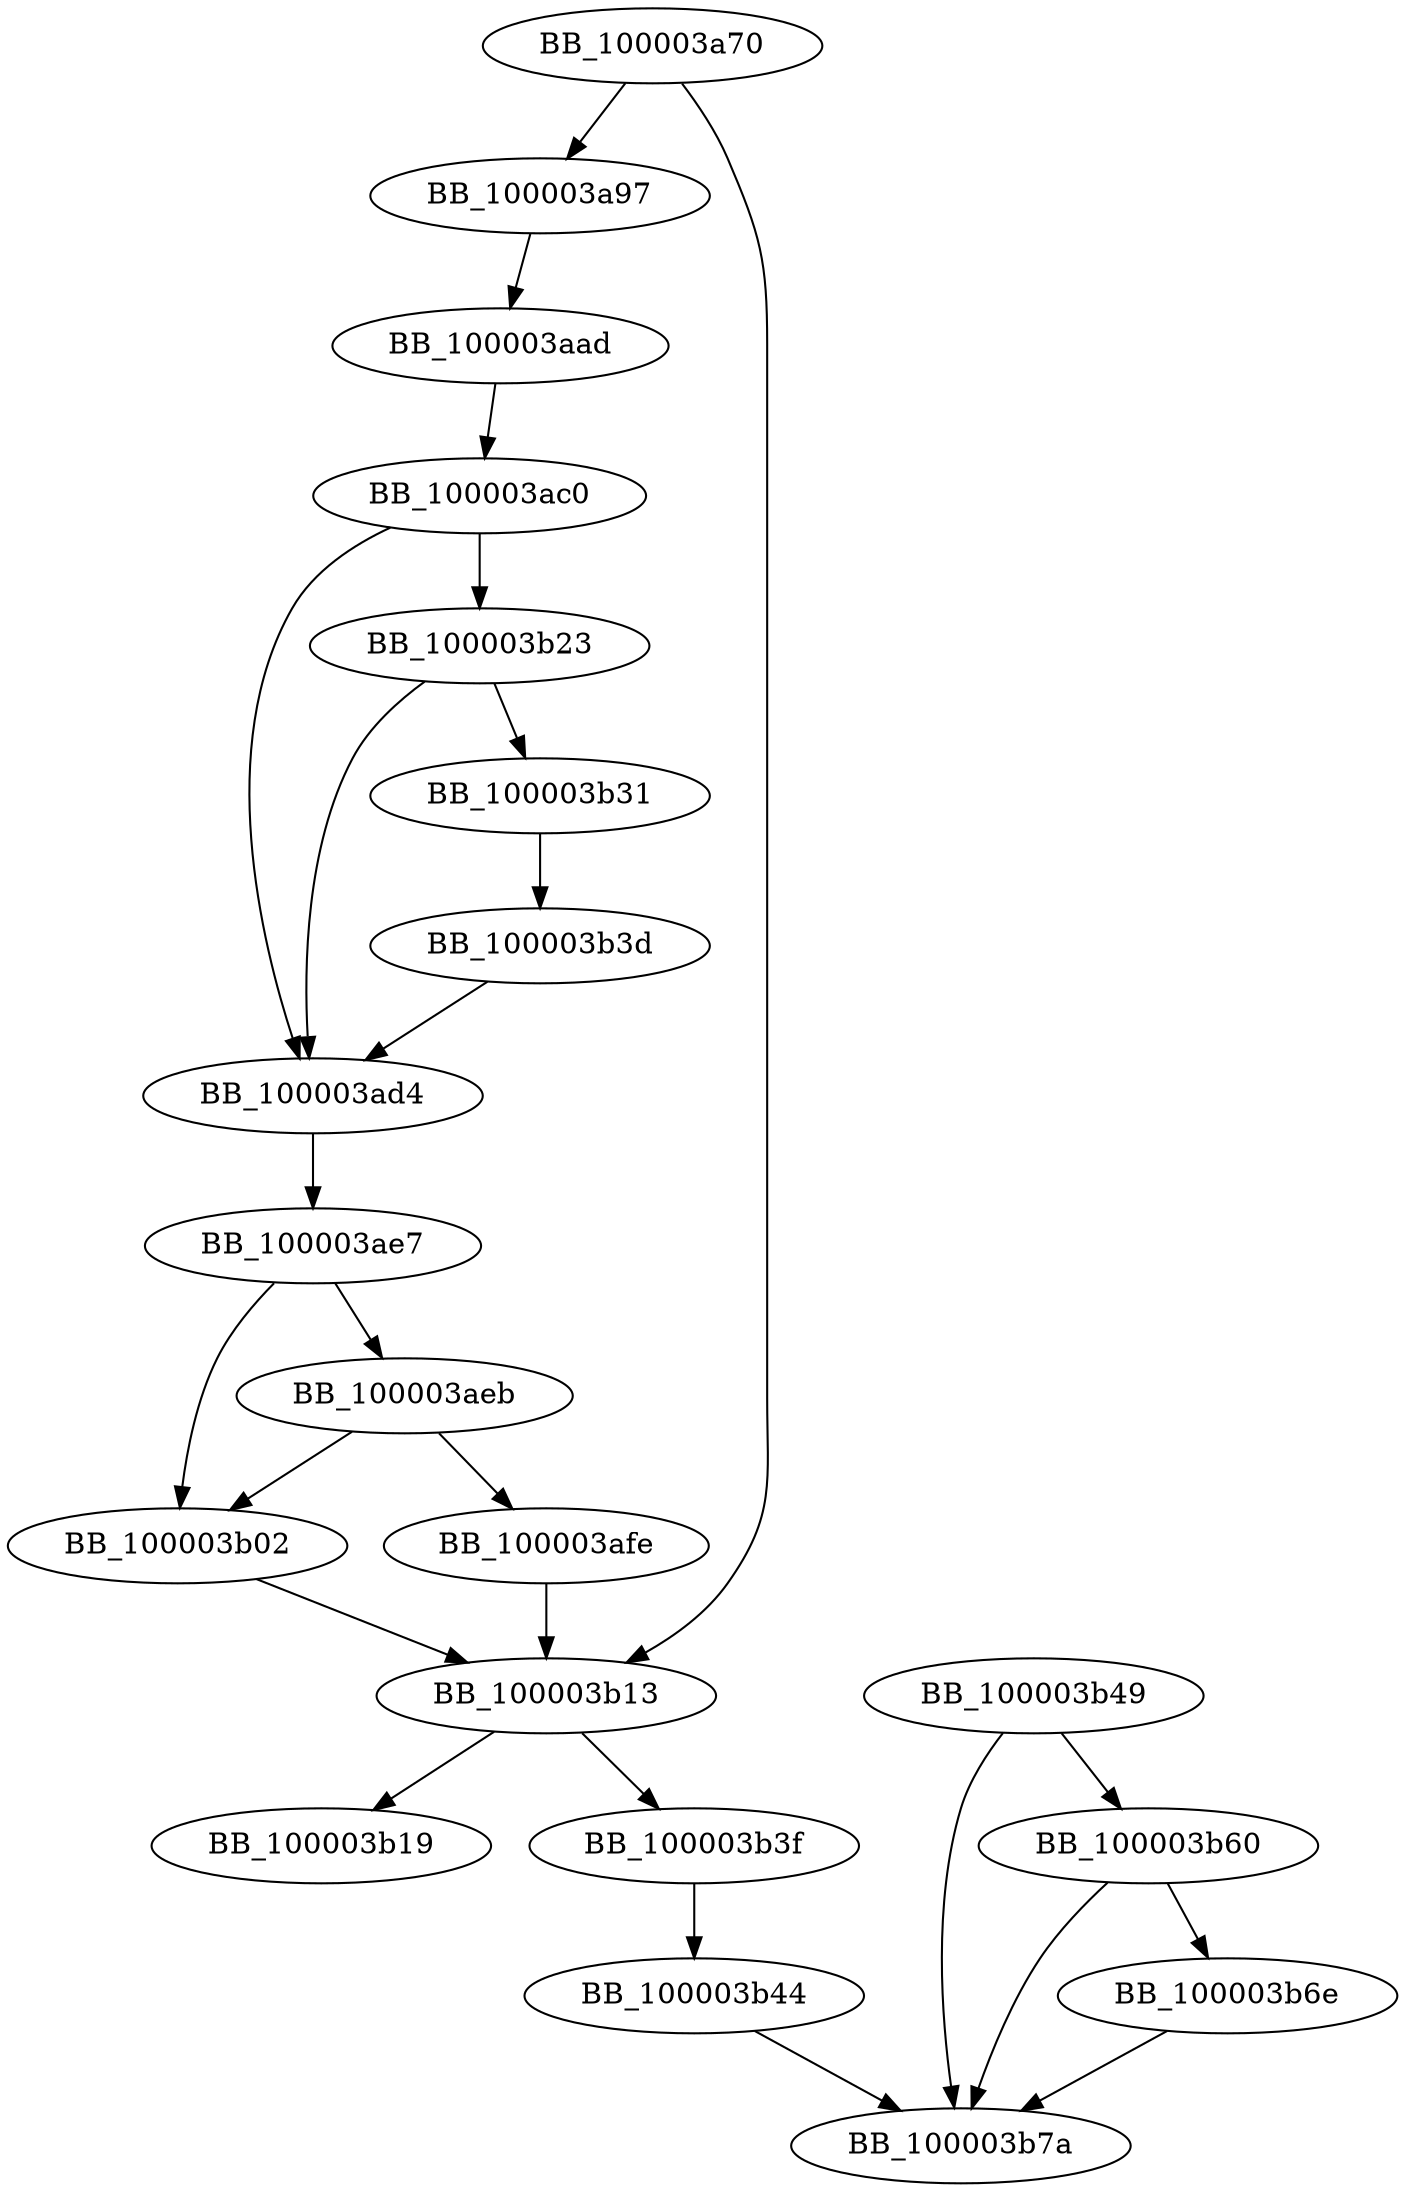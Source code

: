 DiGraph __Z12createFolderPc{
BB_100003a70->BB_100003a97
BB_100003a70->BB_100003b13
BB_100003a97->BB_100003aad
BB_100003aad->BB_100003ac0
BB_100003ac0->BB_100003ad4
BB_100003ac0->BB_100003b23
BB_100003ad4->BB_100003ae7
BB_100003ae7->BB_100003aeb
BB_100003ae7->BB_100003b02
BB_100003aeb->BB_100003afe
BB_100003aeb->BB_100003b02
BB_100003afe->BB_100003b13
BB_100003b02->BB_100003b13
BB_100003b13->BB_100003b19
BB_100003b13->BB_100003b3f
BB_100003b23->BB_100003ad4
BB_100003b23->BB_100003b31
BB_100003b31->BB_100003b3d
BB_100003b3d->BB_100003ad4
BB_100003b3f->BB_100003b44
BB_100003b44->BB_100003b7a
BB_100003b49->BB_100003b60
BB_100003b49->BB_100003b7a
BB_100003b60->BB_100003b6e
BB_100003b60->BB_100003b7a
BB_100003b6e->BB_100003b7a
}
